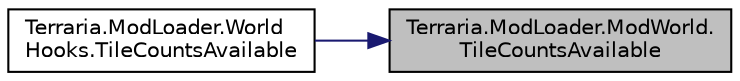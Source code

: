 digraph "Terraria.ModLoader.ModWorld.TileCountsAvailable"
{
 // LATEX_PDF_SIZE
  edge [fontname="Helvetica",fontsize="10",labelfontname="Helvetica",labelfontsize="10"];
  node [fontname="Helvetica",fontsize="10",shape=record];
  rankdir="RL";
  Node1 [label="Terraria.ModLoader.ModWorld.\lTileCountsAvailable",height=0.2,width=0.4,color="black", fillcolor="grey75", style="filled", fontcolor="black",tooltip="Allows you to store information about how many of each tile is nearby the player. This is useful for ..."];
  Node1 -> Node2 [dir="back",color="midnightblue",fontsize="10",style="solid",fontname="Helvetica"];
  Node2 [label="Terraria.ModLoader.World\lHooks.TileCountsAvailable",height=0.2,width=0.4,color="black", fillcolor="white", style="filled",URL="$class_terraria_1_1_mod_loader_1_1_world_hooks.html#afac834cbc27b096e172caec25c45fff0",tooltip=" "];
}
